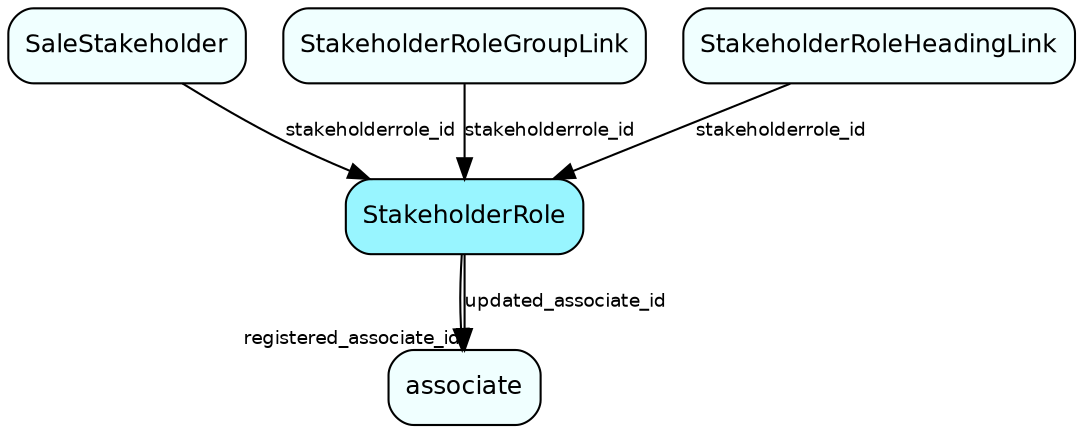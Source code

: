 digraph StakeholderRole  {
node [shape = box style="rounded, filled" fontname = "Helvetica" fontsize = "12" ]
edge [fontname = "Helvetica" fontsize = "9"]

StakeholderRole[fillcolor = "cadetblue1"]
associate[fillcolor = "azure1"]
SaleStakeholder[fillcolor = "azure1"]
StakeholderRoleGroupLink[fillcolor = "azure1"]
StakeholderRoleHeadingLink[fillcolor = "azure1"]
StakeholderRole -> associate [headlabel = "registered_associate_id"]
StakeholderRole -> associate [label = "updated_associate_id"]
SaleStakeholder -> StakeholderRole [label = "stakeholderrole_id"]
StakeholderRoleGroupLink -> StakeholderRole [label = "stakeholderrole_id"]
StakeholderRoleHeadingLink -> StakeholderRole [label = "stakeholderrole_id"]
}
